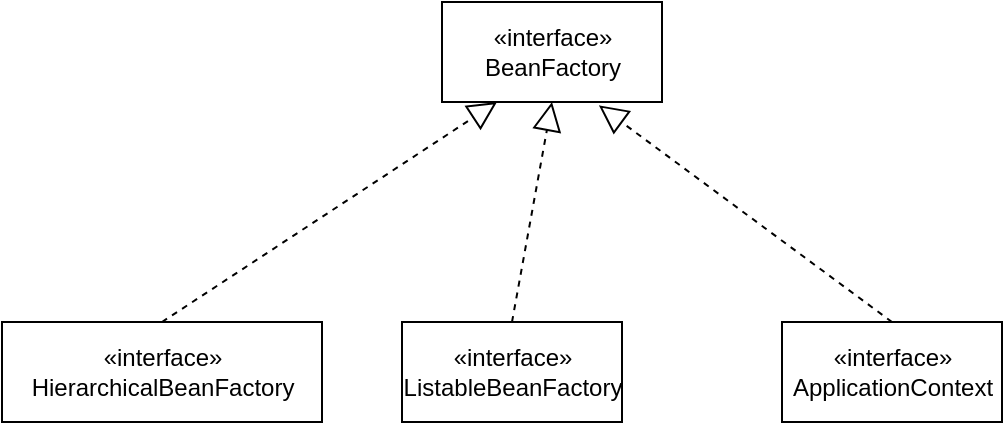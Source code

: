 <mxfile version="11.0.7" type="github"><diagram id="yeptABTIDGfz68AOCWZk" name="第 1 页"><mxGraphModel dx="1146" dy="508" grid="1" gridSize="10" guides="1" tooltips="1" connect="1" arrows="1" fold="1" page="1" pageScale="1" pageWidth="827" pageHeight="1169" math="0" shadow="0"><root><mxCell id="0"/><mxCell id="1" parent="0"/><mxCell id="4s668agWFyUiweSR1ub8-2" value="«interface»&lt;br&gt;&lt;span lang=&quot;zh-CN&quot;&gt;BeanFactory&lt;/span&gt;&lt;span lang=&quot;en-US&quot;&gt; &lt;/span&gt;" style="html=1;" vertex="1" parent="1"><mxGeometry x="270" y="150" width="110" height="50" as="geometry"/></mxCell><mxCell id="4s668agWFyUiweSR1ub8-4" value="«interface»&lt;br&gt;HierarchicalBeanFactory" style="html=1;" vertex="1" parent="1"><mxGeometry x="50" y="310" width="160" height="50" as="geometry"/></mxCell><mxCell id="4s668agWFyUiweSR1ub8-5" value="«interface»&lt;br&gt;ListableBeanFactory&lt;br/&gt;" style="html=1;" vertex="1" parent="1"><mxGeometry x="250" y="310" width="110" height="50" as="geometry"/></mxCell><mxCell id="4s668agWFyUiweSR1ub8-6" value="«interface»&lt;br&gt;&lt;span style=&quot;background: white&quot;&gt;ApplicationContext&lt;br/&gt;&lt;/span&gt;" style="html=1;" vertex="1" parent="1"><mxGeometry x="440" y="310" width="110" height="50" as="geometry"/></mxCell><mxCell id="4s668agWFyUiweSR1ub8-10" value="" style="endArrow=block;dashed=1;endFill=0;endSize=12;html=1;exitX=0.5;exitY=0;exitDx=0;exitDy=0;entryX=0.25;entryY=1;entryDx=0;entryDy=0;" edge="1" parent="1" source="4s668agWFyUiweSR1ub8-4" target="4s668agWFyUiweSR1ub8-2"><mxGeometry width="160" relative="1" as="geometry"><mxPoint x="130" y="250" as="sourcePoint"/><mxPoint x="290" y="250" as="targetPoint"/></mxGeometry></mxCell><mxCell id="4s668agWFyUiweSR1ub8-11" value="" style="endArrow=block;dashed=1;endFill=0;endSize=12;html=1;exitX=0.5;exitY=0;exitDx=0;exitDy=0;entryX=0.5;entryY=1;entryDx=0;entryDy=0;" edge="1" parent="1" source="4s668agWFyUiweSR1ub8-5" target="4s668agWFyUiweSR1ub8-2"><mxGeometry width="160" relative="1" as="geometry"><mxPoint x="130" y="320" as="sourcePoint"/><mxPoint x="307.5" y="210" as="targetPoint"/></mxGeometry></mxCell><mxCell id="4s668agWFyUiweSR1ub8-12" value="" style="endArrow=block;dashed=1;endFill=0;endSize=12;html=1;exitX=0.5;exitY=0;exitDx=0;exitDy=0;entryX=0.713;entryY=1.033;entryDx=0;entryDy=0;entryPerimeter=0;" edge="1" parent="1" source="4s668agWFyUiweSR1ub8-6" target="4s668agWFyUiweSR1ub8-2"><mxGeometry width="160" relative="1" as="geometry"><mxPoint x="290" y="360" as="sourcePoint"/><mxPoint x="435" y="250" as="targetPoint"/></mxGeometry></mxCell></root></mxGraphModel></diagram></mxfile>